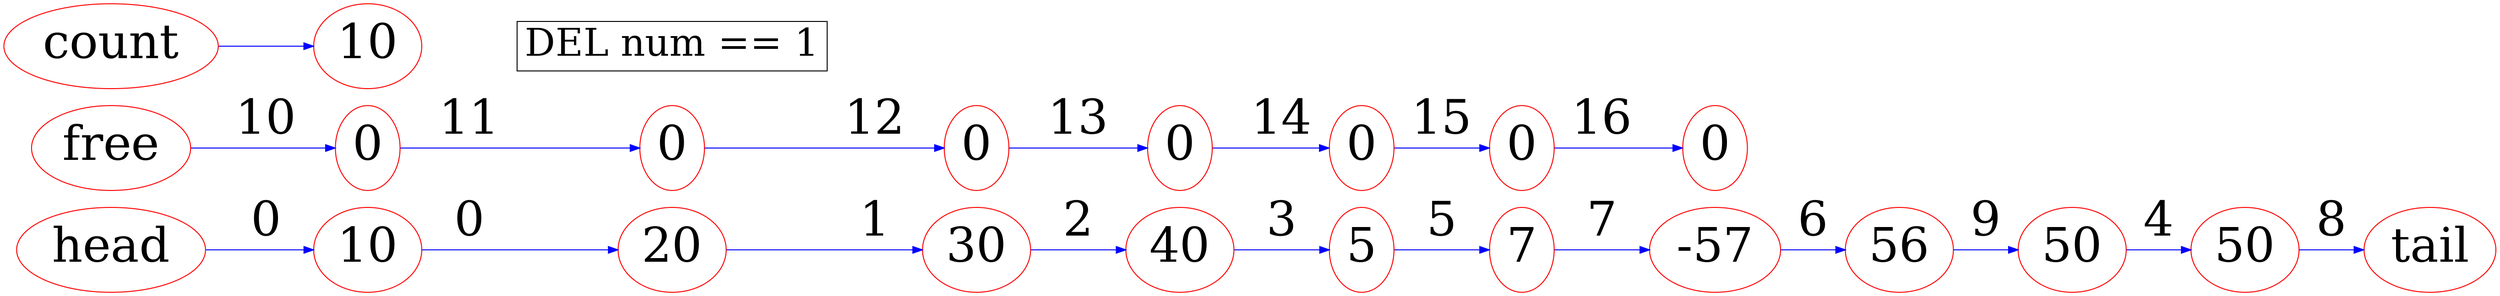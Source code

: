 digraph G {
    rankdir = LR;
    node[shape=ellipse, fontsize=50, color = red];
    edge[fontsize=50, color = blue, fillcolor = blue];
	0 [label = "10"];
	1 [label = "20"];
	2 [label = "30"];
	3 [label = "40"];
	4 [label = "50"];
	5 [label = "5"];
	6 [label = "-57"];
	7 [label = "7"];
	8 [label = "50"];
	9 [label = "56"];
	10 [label = "0"];
	11 [label = "0"];
	12 [label = "0"];
	13 [label = "0"];
	14 [label = "0"];
	15 [label = "0"];
	16 [label = "0"];
head -> 0[label = "0"];
	0 -> 1[label = "0"]
	1 -> 2[label = "1"]
	2 -> 3[label = "2"]
	3 -> 5[label = "3"]
	5 -> 7[label = "5"]
	7 -> 6[label = "7"]
	6 -> 9[label = "6"]
	9 -> 4[label = "9"]
	4 -> 8[label = "4"]
	8 -> tail[label = "8"]
free -> 10[label = "10"];
	10 -> 11[label = "11"]
	11 -> 12[label = "12"]
	12 -> 13[label = "13"]
	13 -> 14[label = "14"]
	14 -> 15[label = "15"]
	15 -> 16[label = "16"]
	17 [label = "10"];
count -> 17;
    node[shape = rectangle, fontsize=40, color = black];
17 -> "DEL num == 1"[shape = rectangle, style = invis];
}